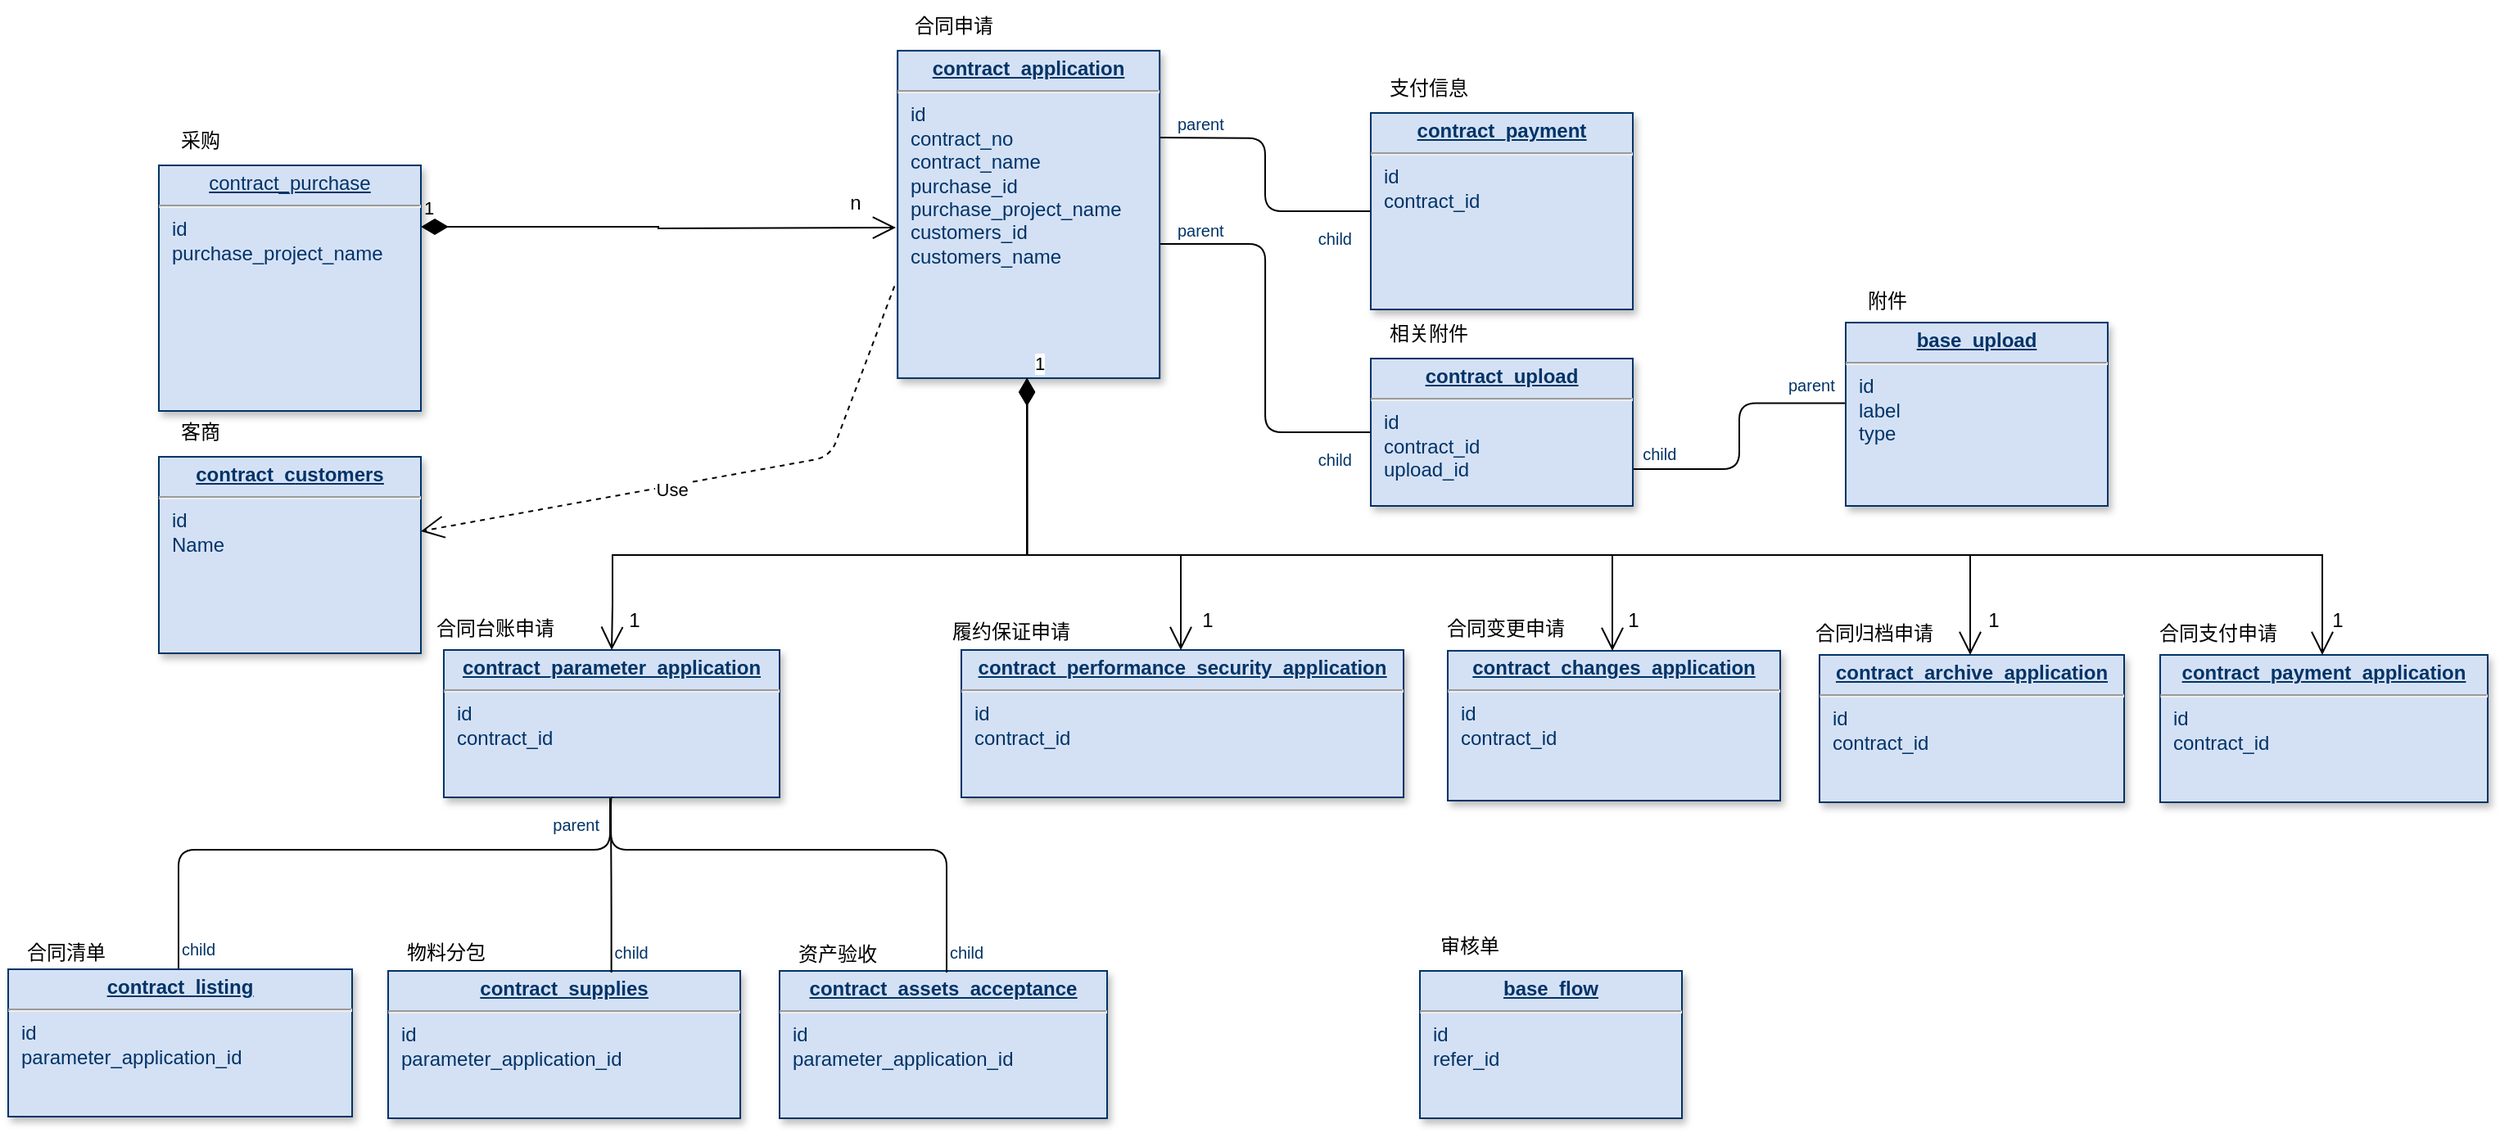 <mxfile version="20.3.6" type="github">
  <diagram name="合同" id="efa7a0a1-bf9b-a30e-e6df-94a7791c09e9">
    <mxGraphModel dx="1295" dy="580" grid="1" gridSize="10" guides="1" tooltips="1" connect="1" arrows="1" fold="1" page="1" pageScale="1" pageWidth="826" pageHeight="1169" background="none" math="0" shadow="0">
      <root>
        <mxCell id="0" />
        <mxCell id="1" parent="0" />
        <mxCell id="OqCfkfcgzq9piRNMNPS6-114" value="1" style="endArrow=open;html=1;endSize=12;startArrow=diamondThin;startSize=14;startFill=1;edgeStyle=orthogonalEdgeStyle;align=left;verticalAlign=bottom;rounded=0;exitX=1;exitY=0.25;exitDx=0;exitDy=0;" edge="1" parent="1" source="24">
          <mxGeometry x="-1" y="3" relative="1" as="geometry">
            <mxPoint x="470" y="620" as="sourcePoint" />
            <mxPoint x="590" y="640" as="targetPoint" />
          </mxGeometry>
        </mxCell>
        <mxCell id="OqCfkfcgzq9piRNMNPS6-115" value="n" style="text;html=1;align=center;verticalAlign=middle;resizable=0;points=[];autosize=1;strokeColor=none;fillColor=none;" vertex="1" parent="1">
          <mxGeometry x="550" y="610" width="30" height="30" as="geometry" />
        </mxCell>
        <mxCell id="OqCfkfcgzq9piRNMNPS6-117" value="Use" style="endArrow=open;endSize=12;dashed=1;exitX=-0.012;exitY=0.719;exitDx=0;exitDy=0;exitPerimeter=0;" edge="1" parent="1" target="OqCfkfcgzq9piRNMNPS6-116" source="29">
          <mxGeometry as="geometry">
            <mxPoint x="600" y="800" as="sourcePoint" />
            <mxPoint x="590" y="698.36" as="targetPoint" />
            <Array as="points">
              <mxPoint x="550" y="780" />
            </Array>
            <mxPoint x="9" y="49" as="offset" />
          </mxGeometry>
        </mxCell>
        <mxCell id="OqCfkfcgzq9piRNMNPS6-118" value="" style="endArrow=none;edgeStyle=orthogonalEdgeStyle;entryX=0;entryY=0.5;entryDx=0;entryDy=0;" edge="1" parent="1" target="22">
          <mxGeometry x="560" y="597.5" as="geometry">
            <mxPoint x="750" y="585.0" as="sourcePoint" />
            <mxPoint x="820" y="585.0" as="targetPoint" />
          </mxGeometry>
        </mxCell>
        <mxCell id="OqCfkfcgzq9piRNMNPS6-119" value="parent" style="resizable=0;align=left;verticalAlign=bottom;labelBackgroundColor=#ffffff;fontSize=10;strokeColor=#003366;shadow=1;fillColor=#D4E1F5;fontColor=#003366" connectable="0" vertex="1" parent="OqCfkfcgzq9piRNMNPS6-118">
          <mxGeometry x="-1" relative="1" as="geometry">
            <mxPoint x="10" as="offset" />
          </mxGeometry>
        </mxCell>
        <mxCell id="OqCfkfcgzq9piRNMNPS6-120" value="child" style="resizable=0;align=right;verticalAlign=bottom;labelBackgroundColor=#ffffff;fontSize=10;strokeColor=#003366;shadow=1;fillColor=#D4E1F5;fontColor=#003366" connectable="0" vertex="1" parent="OqCfkfcgzq9piRNMNPS6-118">
          <mxGeometry x="1" relative="1" as="geometry">
            <mxPoint x="-10" y="25" as="offset" />
          </mxGeometry>
        </mxCell>
        <mxCell id="OqCfkfcgzq9piRNMNPS6-123" value="" style="endArrow=none;edgeStyle=orthogonalEdgeStyle;entryX=1;entryY=0.75;entryDx=0;entryDy=0;exitX=0;exitY=0.44;exitDx=0;exitDy=0;exitPerimeter=0;" edge="1" parent="1" source="OqCfkfcgzq9piRNMNPS6-122" target="OqCfkfcgzq9piRNMNPS6-121">
          <mxGeometry x="850" y="719.46" as="geometry">
            <mxPoint x="1140" y="650" as="sourcePoint" />
            <mxPoint x="1170" y="641.96" as="targetPoint" />
          </mxGeometry>
        </mxCell>
        <mxCell id="OqCfkfcgzq9piRNMNPS6-124" value="parent" style="resizable=0;align=left;verticalAlign=bottom;labelBackgroundColor=#ffffff;fontSize=10;strokeColor=#003366;shadow=1;fillColor=#D4E1F5;fontColor=#003366" connectable="0" vertex="1" parent="OqCfkfcgzq9piRNMNPS6-123">
          <mxGeometry x="-1" relative="1" as="geometry">
            <mxPoint x="-37" y="-3" as="offset" />
          </mxGeometry>
        </mxCell>
        <mxCell id="OqCfkfcgzq9piRNMNPS6-125" value="child" style="resizable=0;align=right;verticalAlign=bottom;labelBackgroundColor=#ffffff;fontSize=10;strokeColor=#003366;shadow=1;fillColor=#D4E1F5;fontColor=#003366" connectable="0" vertex="1" parent="OqCfkfcgzq9piRNMNPS6-123">
          <mxGeometry x="1" relative="1" as="geometry">
            <mxPoint x="28" y="-1" as="offset" />
          </mxGeometry>
        </mxCell>
        <mxCell id="OqCfkfcgzq9piRNMNPS6-126" value="" style="endArrow=none;edgeStyle=orthogonalEdgeStyle;entryX=0;entryY=0.5;entryDx=0;entryDy=0;exitX=0.993;exitY=0.59;exitDx=0;exitDy=0;exitPerimeter=0;" edge="1" parent="1" source="29" target="OqCfkfcgzq9piRNMNPS6-121">
          <mxGeometry x="570" y="607.5" as="geometry">
            <mxPoint x="760" y="595.0" as="sourcePoint" />
            <mxPoint x="890" y="530" as="targetPoint" />
          </mxGeometry>
        </mxCell>
        <mxCell id="OqCfkfcgzq9piRNMNPS6-127" value="parent" style="resizable=0;align=left;verticalAlign=bottom;labelBackgroundColor=#ffffff;fontSize=10;strokeColor=#003366;shadow=1;fillColor=#D4E1F5;fontColor=#003366" connectable="0" vertex="1" parent="OqCfkfcgzq9piRNMNPS6-126">
          <mxGeometry x="-1" relative="1" as="geometry">
            <mxPoint x="10" as="offset" />
          </mxGeometry>
        </mxCell>
        <mxCell id="OqCfkfcgzq9piRNMNPS6-128" value="child" style="resizable=0;align=right;verticalAlign=bottom;labelBackgroundColor=#ffffff;fontSize=10;strokeColor=#003366;shadow=1;fillColor=#D4E1F5;fontColor=#003366" connectable="0" vertex="1" parent="OqCfkfcgzq9piRNMNPS6-126">
          <mxGeometry x="1" relative="1" as="geometry">
            <mxPoint x="-10" y="25" as="offset" />
          </mxGeometry>
        </mxCell>
        <mxCell id="OqCfkfcgzq9piRNMNPS6-135" value="" style="endArrow=none;edgeStyle=orthogonalEdgeStyle;entryX=0.5;entryY=1;entryDx=0;entryDy=0;exitX=0.5;exitY=0;exitDx=0;exitDy=0;" edge="1" parent="1">
          <mxGeometry x="63.04" y="1032.54" as="geometry">
            <mxPoint x="152" y="1093" as="sourcePoint" />
            <mxPoint x="415.5" y="988" as="targetPoint" />
            <Array as="points">
              <mxPoint x="229" y="1020" />
              <mxPoint x="414" y="1020" />
            </Array>
          </mxGeometry>
        </mxCell>
        <mxCell id="OqCfkfcgzq9piRNMNPS6-136" value="child" style="resizable=0;align=left;verticalAlign=bottom;labelBackgroundColor=#ffffff;fontSize=10;strokeColor=#003366;shadow=1;fillColor=#D4E1F5;fontColor=#003366" connectable="0" vertex="1" parent="OqCfkfcgzq9piRNMNPS6-135">
          <mxGeometry x="-1" relative="1" as="geometry">
            <mxPoint y="-4" as="offset" />
          </mxGeometry>
        </mxCell>
        <mxCell id="OqCfkfcgzq9piRNMNPS6-137" value="parent" style="resizable=0;align=right;verticalAlign=bottom;labelBackgroundColor=#ffffff;fontSize=10;strokeColor=#003366;shadow=1;fillColor=#D4E1F5;fontColor=#003366" connectable="0" vertex="1" parent="OqCfkfcgzq9piRNMNPS6-135">
          <mxGeometry x="1" relative="1" as="geometry">
            <mxPoint x="-5" y="25" as="offset" />
          </mxGeometry>
        </mxCell>
        <mxCell id="OqCfkfcgzq9piRNMNPS6-150" value="" style="group" vertex="1" connectable="0" parent="1">
          <mxGeometry x="519" y="1069" width="200" height="116" as="geometry" />
        </mxCell>
        <mxCell id="OqCfkfcgzq9piRNMNPS6-164" value="" style="group" vertex="1" connectable="0" parent="OqCfkfcgzq9piRNMNPS6-150">
          <mxGeometry width="200" height="116" as="geometry" />
        </mxCell>
        <mxCell id="OqCfkfcgzq9piRNMNPS6-131" value="&lt;p style=&quot;margin: 0px ; margin-top: 4px ; text-align: center ; text-decoration: underline&quot;&gt;&lt;strong&gt;contract_&lt;/strong&gt;&lt;b style=&quot;background-color: initial;&quot;&gt;&lt;u&gt;assets_acceptance&lt;/u&gt;&lt;/b&gt;&lt;/p&gt;&lt;hr&gt;&lt;p style=&quot;margin: 0px ; margin-left: 8px&quot;&gt;id&lt;/p&gt;&lt;p style=&quot;margin: 0px ; margin-left: 8px&quot;&gt;parameter_application_id&lt;br&gt;&lt;/p&gt;" style="verticalAlign=top;align=left;overflow=fill;fontSize=12;fontFamily=Helvetica;html=1;strokeColor=#003366;shadow=1;fillColor=#D4E1F5;fontColor=#003366" vertex="1" parent="OqCfkfcgzq9piRNMNPS6-164">
          <mxGeometry y="25" width="200" height="90" as="geometry" />
        </mxCell>
        <mxCell id="OqCfkfcgzq9piRNMNPS6-149" value="资产验收" style="text;html=1;align=center;verticalAlign=middle;resizable=0;points=[];autosize=1;strokeColor=none;fillColor=none;" vertex="1" parent="OqCfkfcgzq9piRNMNPS6-164">
          <mxGeometry width="70" height="30" as="geometry" />
        </mxCell>
        <mxCell id="OqCfkfcgzq9piRNMNPS6-159" value="" style="group" vertex="1" connectable="0" parent="1">
          <mxGeometry x="140" y="750" width="160.0" height="150.0" as="geometry" />
        </mxCell>
        <mxCell id="OqCfkfcgzq9piRNMNPS6-116" value="&lt;p style=&quot;margin: 0px; margin-top: 4px; text-align: center; text-decoration: underline;&quot;&gt;&lt;strong&gt;contract_c&lt;/strong&gt;&lt;b style=&quot;background-color: initial;&quot;&gt;&lt;u&gt;ustomers&lt;/u&gt;&lt;/b&gt;&lt;/p&gt;&lt;hr&gt;&lt;p style=&quot;margin: 0px; margin-left: 8px;&quot;&gt;id&lt;br&gt;Name&lt;/p&gt;&lt;p style=&quot;margin: 0px; margin-left: 8px;&quot;&gt;&lt;br&gt;&lt;/p&gt;" style="verticalAlign=top;align=left;overflow=fill;fontSize=12;fontFamily=Helvetica;html=1;strokeColor=#003366;shadow=1;fillColor=#D4E1F5;fontColor=#003366" vertex="1" parent="OqCfkfcgzq9piRNMNPS6-159">
          <mxGeometry x="1.137e-13" y="30.0" width="160" height="120" as="geometry" />
        </mxCell>
        <mxCell id="OqCfkfcgzq9piRNMNPS6-157" value="客商" style="text;html=1;align=center;verticalAlign=middle;resizable=0;points=[];autosize=1;strokeColor=none;fillColor=none;" vertex="1" parent="OqCfkfcgzq9piRNMNPS6-159">
          <mxGeometry width="50" height="30" as="geometry" />
        </mxCell>
        <mxCell id="OqCfkfcgzq9piRNMNPS6-161" value="" style="group" vertex="1" connectable="0" parent="1">
          <mxGeometry x="140" y="572" width="160.0" height="180.0" as="geometry" />
        </mxCell>
        <mxCell id="24" value="&lt;p style=&quot;margin: 0px; margin-top: 4px; text-align: center; text-decoration: underline;&quot;&gt;&lt;span style=&quot;text-align: left;&quot;&gt;contract_purchase&lt;/span&gt;&lt;br&gt;&lt;/p&gt;&lt;hr&gt;&lt;p style=&quot;margin: 0px; margin-left: 8px;&quot;&gt;id&lt;/p&gt;&lt;p style=&quot;margin: 0px; margin-left: 8px;&quot;&gt;purchase_project_name&lt;br&gt;&lt;/p&gt;&lt;p style=&quot;margin: 0px; margin-left: 8px;&quot;&gt;&lt;br&gt;&lt;/p&gt;" style="verticalAlign=top;align=left;overflow=fill;fontSize=12;fontFamily=Helvetica;html=1;strokeColor=#003366;shadow=1;fillColor=#D4E1F5;fontColor=#003366" parent="OqCfkfcgzq9piRNMNPS6-161" vertex="1">
          <mxGeometry x="2.274e-13" y="30.0" width="160" height="150" as="geometry" />
        </mxCell>
        <mxCell id="OqCfkfcgzq9piRNMNPS6-160" value="采购" style="text;html=1;align=center;verticalAlign=middle;resizable=0;points=[];autosize=1;strokeColor=none;fillColor=none;" vertex="1" parent="OqCfkfcgzq9piRNMNPS6-161">
          <mxGeometry width="50" height="30" as="geometry" />
        </mxCell>
        <mxCell id="OqCfkfcgzq9piRNMNPS6-162" value="" style="group" vertex="1" connectable="0" parent="1">
          <mxGeometry x="314" y="870" width="205" height="118" as="geometry" />
        </mxCell>
        <mxCell id="34" value="&lt;p style=&quot;margin: 4px 0px 0px; text-align: center;&quot;&gt;&lt;b&gt;&lt;u&gt;contract_parameter_application&lt;/u&gt;&lt;/b&gt;&lt;br&gt;&lt;/p&gt;&lt;hr&gt;&lt;p style=&quot;margin: 0px ; margin-left: 8px&quot;&gt;id&lt;/p&gt;&lt;p style=&quot;margin: 0px ; margin-left: 8px&quot;&gt;contract_id&lt;br&gt;&lt;/p&gt;&lt;p style=&quot;margin: 0px ; margin-left: 8px&quot;&gt;&lt;br&gt;&lt;/p&gt;" style="verticalAlign=top;align=left;overflow=fill;fontSize=12;fontFamily=Helvetica;html=1;strokeColor=#003366;shadow=1;fillColor=#D4E1F5;fontColor=#003366" parent="OqCfkfcgzq9piRNMNPS6-162" vertex="1">
          <mxGeometry y="28.0" width="205" height="90.0" as="geometry" />
        </mxCell>
        <mxCell id="OqCfkfcgzq9piRNMNPS6-155" value="合同台账申请" style="text;html=1;align=center;verticalAlign=middle;resizable=0;points=[];autosize=1;strokeColor=none;fillColor=none;" vertex="1" parent="OqCfkfcgzq9piRNMNPS6-162">
          <mxGeometry x="-19.219" width="100" height="30" as="geometry" />
        </mxCell>
        <mxCell id="OqCfkfcgzq9piRNMNPS6-163" value="" style="group" vertex="1" connectable="0" parent="1">
          <mxGeometry x="48" y="1068" width="210" height="116.0" as="geometry" />
        </mxCell>
        <mxCell id="OqCfkfcgzq9piRNMNPS6-129" value="&lt;p style=&quot;margin: 0px ; margin-top: 4px ; text-align: center ; text-decoration: underline&quot;&gt;&lt;strong&gt;contract_&lt;/strong&gt;&lt;b style=&quot;background-color: initial;&quot;&gt;&lt;u&gt;listing&lt;/u&gt;&lt;/b&gt;&lt;/p&gt;&lt;hr&gt;&lt;p style=&quot;margin: 0px ; margin-left: 8px&quot;&gt;id&lt;/p&gt;&lt;p style=&quot;margin: 0px ; margin-left: 8px&quot;&gt;parameter_application_id&lt;/p&gt;" style="verticalAlign=top;align=left;overflow=fill;fontSize=12;fontFamily=Helvetica;html=1;strokeColor=#003366;shadow=1;fillColor=#D4E1F5;fontColor=#003366" vertex="1" parent="OqCfkfcgzq9piRNMNPS6-163">
          <mxGeometry y="25" width="210" height="90" as="geometry" />
        </mxCell>
        <mxCell id="OqCfkfcgzq9piRNMNPS6-153" value="合同清单" style="text;html=1;align=center;verticalAlign=middle;resizable=0;points=[];autosize=1;strokeColor=none;fillColor=none;" vertex="1" parent="OqCfkfcgzq9piRNMNPS6-163">
          <mxGeometry width="70" height="30" as="geometry" />
        </mxCell>
        <mxCell id="OqCfkfcgzq9piRNMNPS6-165" value="" style="group" vertex="1" connectable="0" parent="1">
          <mxGeometry x="280" y="1068" width="215" height="117" as="geometry" />
        </mxCell>
        <mxCell id="OqCfkfcgzq9piRNMNPS6-130" value="&lt;p style=&quot;margin: 0px ; margin-top: 4px ; text-align: center ; text-decoration: underline&quot;&gt;&lt;strong&gt;contract_&lt;/strong&gt;&lt;b style=&quot;background-color: initial;&quot;&gt;&lt;u&gt;supplies&lt;/u&gt;&lt;/b&gt;&lt;/p&gt;&lt;hr&gt;&lt;p style=&quot;margin: 0px ; margin-left: 8px&quot;&gt;id&lt;/p&gt;&lt;p style=&quot;margin: 0px ; margin-left: 8px&quot;&gt;parameter_application_id&lt;br&gt;&lt;/p&gt;" style="verticalAlign=top;align=left;overflow=fill;fontSize=12;fontFamily=Helvetica;html=1;strokeColor=#003366;shadow=1;fillColor=#D4E1F5;fontColor=#003366" vertex="1" parent="OqCfkfcgzq9piRNMNPS6-165">
          <mxGeometry y="26.0" width="215" height="90.0" as="geometry" />
        </mxCell>
        <mxCell id="OqCfkfcgzq9piRNMNPS6-151" value="物料分包" style="text;html=1;align=center;verticalAlign=middle;resizable=0;points=[];autosize=1;strokeColor=none;fillColor=none;" vertex="1" parent="OqCfkfcgzq9piRNMNPS6-165">
          <mxGeometry width="70" height="30" as="geometry" />
        </mxCell>
        <mxCell id="OqCfkfcgzq9piRNMNPS6-166" value="" style="group" vertex="1" connectable="0" parent="1">
          <mxGeometry x="630" y="872" width="270" height="116" as="geometry" />
        </mxCell>
        <mxCell id="OqCfkfcgzq9piRNMNPS6-133" value="&lt;p style=&quot;margin: 0px ; margin-top: 4px ; text-align: center ; text-decoration: underline&quot;&gt;&lt;strong&gt;contract_&lt;/strong&gt;&lt;b style=&quot;background-color: initial;&quot;&gt;&lt;u&gt;performance_security_application&lt;/u&gt;&lt;/b&gt;&lt;/p&gt;&lt;hr&gt;&lt;p style=&quot;margin: 0px ; margin-left: 8px&quot;&gt;id&lt;/p&gt;&lt;p style=&quot;margin: 0px ; margin-left: 8px&quot;&gt;contract_id&lt;br&gt;&lt;/p&gt;" style="verticalAlign=top;align=left;overflow=fill;fontSize=12;fontFamily=Helvetica;html=1;strokeColor=#003366;shadow=1;fillColor=#D4E1F5;fontColor=#003366" vertex="1" parent="OqCfkfcgzq9piRNMNPS6-166">
          <mxGeometry y="26" width="270" height="90" as="geometry" />
        </mxCell>
        <mxCell id="OqCfkfcgzq9piRNMNPS6-147" value="履约保证申请" style="text;html=1;align=center;verticalAlign=middle;resizable=0;points=[];autosize=1;strokeColor=none;fillColor=none;" vertex="1" parent="OqCfkfcgzq9piRNMNPS6-166">
          <mxGeometry x="-20.25" width="100" height="30" as="geometry" />
        </mxCell>
        <mxCell id="OqCfkfcgzq9piRNMNPS6-169" value="" style="group" vertex="1" connectable="0" parent="1">
          <mxGeometry x="880" y="540" width="160" height="150" as="geometry" />
        </mxCell>
        <mxCell id="22" value="&lt;p style=&quot;margin: 0px; margin-top: 4px; text-align: center; text-decoration: underline;&quot;&gt;&lt;strong&gt;contract_p&lt;/strong&gt;&lt;b style=&quot;background-color: initial;&quot;&gt;&lt;u&gt;ayment&lt;/u&gt;&lt;/b&gt;&lt;/p&gt;&lt;hr&gt;&lt;p style=&quot;margin: 0px; margin-left: 8px;&quot;&gt;id&lt;/p&gt;&lt;p style=&quot;margin: 0px; margin-left: 8px;&quot;&gt;contract_id&lt;/p&gt;&lt;p style=&quot;margin: 0px; margin-left: 8px;&quot;&gt;&lt;br&gt;&lt;/p&gt;" style="verticalAlign=top;align=left;overflow=fill;fontSize=12;fontFamily=Helvetica;html=1;strokeColor=#003366;shadow=1;fillColor=#D4E1F5;fontColor=#003366" parent="OqCfkfcgzq9piRNMNPS6-169" vertex="1">
          <mxGeometry y="30" width="160" height="120" as="geometry" />
        </mxCell>
        <mxCell id="OqCfkfcgzq9piRNMNPS6-168" value="支付信息" style="text;html=1;align=center;verticalAlign=middle;resizable=0;points=[];autosize=1;strokeColor=none;fillColor=none;" vertex="1" parent="OqCfkfcgzq9piRNMNPS6-169">
          <mxGeometry width="70" height="30" as="geometry" />
        </mxCell>
        <mxCell id="OqCfkfcgzq9piRNMNPS6-170" value="" style="group" vertex="1" connectable="0" parent="1">
          <mxGeometry x="590" y="501.96" width="161.08" height="230.0" as="geometry" />
        </mxCell>
        <mxCell id="29" value="&lt;p style=&quot;margin: 4px 0px 0px; text-align: center;&quot;&gt;&lt;b&gt;&lt;u&gt;contract_application&lt;/u&gt;&lt;/b&gt;&lt;br&gt;&lt;/p&gt;&lt;hr&gt;&lt;p style=&quot;margin: 0px; margin-left: 8px;&quot;&gt;id&lt;/p&gt;&lt;p style=&quot;margin: 0px; margin-left: 8px;&quot;&gt;contract_no&lt;/p&gt;&lt;p style=&quot;margin: 0px; margin-left: 8px;&quot;&gt;contract_name&lt;br&gt;&lt;/p&gt;&lt;p style=&quot;margin: 0px; margin-left: 8px;&quot;&gt;purchase_id&lt;/p&gt;&lt;p style=&quot;margin: 0px; margin-left: 8px;&quot;&gt;purchase_project_name&lt;/p&gt;&lt;p style=&quot;margin: 0px; margin-left: 8px;&quot;&gt;customers_id&lt;/p&gt;&lt;p style=&quot;margin: 0px; margin-left: 8px;&quot;&gt;customers_name&lt;/p&gt;&lt;p style=&quot;margin: 0px; margin-left: 8px;&quot;&gt;&lt;br&gt;&lt;/p&gt;" style="verticalAlign=top;align=left;overflow=fill;fontSize=12;fontFamily=Helvetica;html=1;strokeColor=#003366;shadow=1;fillColor=#D4E1F5;fontColor=#003366" parent="OqCfkfcgzq9piRNMNPS6-170" vertex="1">
          <mxGeometry x="1.08" y="30.0" width="160" height="200" as="geometry" />
        </mxCell>
        <mxCell id="OqCfkfcgzq9piRNMNPS6-167" value="合同申请" style="text;html=1;align=center;verticalAlign=middle;resizable=0;points=[];autosize=1;strokeColor=none;fillColor=none;" vertex="1" parent="OqCfkfcgzq9piRNMNPS6-170">
          <mxGeometry width="70" height="30" as="geometry" />
        </mxCell>
        <mxCell id="OqCfkfcgzq9piRNMNPS6-172" value="" style="group" vertex="1" connectable="0" parent="1">
          <mxGeometry x="880" y="690" width="160" height="120.0" as="geometry" />
        </mxCell>
        <mxCell id="OqCfkfcgzq9piRNMNPS6-121" value="&lt;p style=&quot;margin: 0px ; margin-top: 4px ; text-align: center ; text-decoration: underline&quot;&gt;&lt;strong&gt;contract_&lt;/strong&gt;&lt;b style=&quot;background-color: initial;&quot;&gt;&lt;u&gt;upload&lt;/u&gt;&lt;/b&gt;&lt;/p&gt;&lt;hr&gt;&lt;p style=&quot;margin: 0px ; margin-left: 8px&quot;&gt;id&lt;/p&gt;&lt;p style=&quot;margin: 0px ; margin-left: 8px&quot;&gt;contract_id&lt;br&gt;&lt;/p&gt;&lt;p style=&quot;margin: 0px ; margin-left: 8px&quot;&gt;upload_id&lt;/p&gt;&lt;p style=&quot;margin: 0px ; margin-left: 8px&quot;&gt;&lt;br&gt;&lt;/p&gt;" style="verticalAlign=top;align=left;overflow=fill;fontSize=12;fontFamily=Helvetica;html=1;strokeColor=#003366;shadow=1;fillColor=#D4E1F5;fontColor=#003366" vertex="1" parent="OqCfkfcgzq9piRNMNPS6-172">
          <mxGeometry y="30.0" width="160" height="90" as="geometry" />
        </mxCell>
        <mxCell id="OqCfkfcgzq9piRNMNPS6-171" value="相关附件" style="text;html=1;align=center;verticalAlign=middle;resizable=0;points=[];autosize=1;strokeColor=none;fillColor=none;" vertex="1" parent="OqCfkfcgzq9piRNMNPS6-172">
          <mxGeometry width="70" height="30" as="geometry" />
        </mxCell>
        <mxCell id="OqCfkfcgzq9piRNMNPS6-174" value="" style="group" vertex="1" connectable="0" parent="1">
          <mxGeometry x="1170" y="680" width="160" height="130" as="geometry" />
        </mxCell>
        <mxCell id="OqCfkfcgzq9piRNMNPS6-122" value="&lt;p style=&quot;margin: 4px 0px 0px; text-align: center;&quot;&gt;&lt;b&gt;&lt;u&gt;base_upload&lt;/u&gt;&lt;/b&gt;&lt;br&gt;&lt;/p&gt;&lt;hr&gt;&lt;p style=&quot;margin: 0px; margin-left: 8px;&quot;&gt;id&lt;/p&gt;&lt;p style=&quot;margin: 0px; margin-left: 8px;&quot;&gt;label&lt;/p&gt;&lt;p style=&quot;margin: 0px; margin-left: 8px;&quot;&gt;type&lt;/p&gt;" style="verticalAlign=top;align=left;overflow=fill;fontSize=12;fontFamily=Helvetica;html=1;strokeColor=#003366;shadow=1;fillColor=#D4E1F5;fontColor=#003366" vertex="1" parent="OqCfkfcgzq9piRNMNPS6-174">
          <mxGeometry y="18.038" width="160" height="111.962" as="geometry" />
        </mxCell>
        <mxCell id="OqCfkfcgzq9piRNMNPS6-173" value="附件" style="text;html=1;align=center;verticalAlign=middle;resizable=0;points=[];autosize=1;strokeColor=none;fillColor=none;" vertex="1" parent="OqCfkfcgzq9piRNMNPS6-174">
          <mxGeometry y="-10" width="50" height="30" as="geometry" />
        </mxCell>
        <mxCell id="OqCfkfcgzq9piRNMNPS6-176" value="" style="group" vertex="1" connectable="0" parent="1">
          <mxGeometry x="910" y="1064" width="160" height="120.0" as="geometry" />
        </mxCell>
        <mxCell id="OqCfkfcgzq9piRNMNPS6-134" value="&lt;p style=&quot;margin: 4px 0px 0px; text-align: center;&quot;&gt;&lt;b&gt;&lt;u&gt;base_flow&lt;/u&gt;&lt;/b&gt;&lt;br&gt;&lt;/p&gt;&lt;hr&gt;&lt;p style=&quot;margin: 0px ; margin-left: 8px&quot;&gt;id&lt;/p&gt;&lt;p style=&quot;margin: 0px ; margin-left: 8px&quot;&gt;refer_id&lt;br&gt;&lt;/p&gt;" style="verticalAlign=top;align=left;overflow=fill;fontSize=12;fontFamily=Helvetica;html=1;strokeColor=#003366;shadow=1;fillColor=#D4E1F5;fontColor=#003366" vertex="1" parent="OqCfkfcgzq9piRNMNPS6-176">
          <mxGeometry y="30.0" width="160" height="90" as="geometry" />
        </mxCell>
        <mxCell id="OqCfkfcgzq9piRNMNPS6-175" value="审核单" style="text;html=1;align=center;verticalAlign=middle;resizable=0;points=[];autosize=1;strokeColor=none;fillColor=none;" vertex="1" parent="OqCfkfcgzq9piRNMNPS6-176">
          <mxGeometry width="60" height="30" as="geometry" />
        </mxCell>
        <mxCell id="OqCfkfcgzq9piRNMNPS6-177" value="" style="group" vertex="1" connectable="0" parent="1">
          <mxGeometry x="927" y="870" width="203" height="120" as="geometry" />
        </mxCell>
        <mxCell id="OqCfkfcgzq9piRNMNPS6-178" value="&lt;p style=&quot;margin: 4px 0px 0px; text-align: center;&quot;&gt;&lt;b&gt;&lt;u&gt;contract_&lt;/u&gt;&lt;/b&gt;&lt;b style=&quot;background-color: initial;&quot;&gt;&lt;u&gt;changes_application&lt;/u&gt;&lt;/b&gt;&lt;/p&gt;&lt;hr&gt;&lt;p style=&quot;margin: 0px ; margin-left: 8px&quot;&gt;id&lt;/p&gt;&lt;p style=&quot;margin: 0px ; margin-left: 8px&quot;&gt;contract_id&lt;br&gt;&lt;/p&gt;&lt;p style=&quot;margin: 0px ; margin-left: 8px&quot;&gt;&lt;br&gt;&lt;/p&gt;" style="verticalAlign=top;align=left;overflow=fill;fontSize=12;fontFamily=Helvetica;html=1;strokeColor=#003366;shadow=1;fillColor=#D4E1F5;fontColor=#003366" vertex="1" parent="OqCfkfcgzq9piRNMNPS6-177">
          <mxGeometry y="28.475" width="203" height="91.525" as="geometry" />
        </mxCell>
        <mxCell id="OqCfkfcgzq9piRNMNPS6-179" value="合同变更申请" style="text;html=1;align=center;verticalAlign=middle;resizable=0;points=[];autosize=1;strokeColor=none;fillColor=none;" vertex="1" parent="OqCfkfcgzq9piRNMNPS6-177">
          <mxGeometry x="-15" width="100" height="30" as="geometry" />
        </mxCell>
        <mxCell id="OqCfkfcgzq9piRNMNPS6-180" value="" style="group" vertex="1" connectable="0" parent="1">
          <mxGeometry x="1154" y="873" width="186" height="118" as="geometry" />
        </mxCell>
        <mxCell id="OqCfkfcgzq9piRNMNPS6-181" value="&lt;p style=&quot;margin: 4px 0px 0px; text-align: center;&quot;&gt;&lt;b&gt;&lt;u&gt;contract_&lt;/u&gt;&lt;/b&gt;&lt;b style=&quot;background-color: initial;&quot;&gt;&lt;u&gt;archive_application&lt;/u&gt;&lt;/b&gt;&lt;/p&gt;&lt;hr&gt;&lt;p style=&quot;margin: 0px ; margin-left: 8px&quot;&gt;id&lt;/p&gt;&lt;p style=&quot;margin: 0px ; margin-left: 8px&quot;&gt;contract_id&lt;br&gt;&lt;/p&gt;&lt;p style=&quot;margin: 0px ; margin-left: 8px&quot;&gt;&lt;br&gt;&lt;/p&gt;" style="verticalAlign=top;align=left;overflow=fill;fontSize=12;fontFamily=Helvetica;html=1;strokeColor=#003366;shadow=1;fillColor=#D4E1F5;fontColor=#003366" vertex="1" parent="OqCfkfcgzq9piRNMNPS6-180">
          <mxGeometry y="28.0" width="186" height="90.0" as="geometry" />
        </mxCell>
        <mxCell id="OqCfkfcgzq9piRNMNPS6-182" value="合同归档申请" style="text;html=1;align=center;verticalAlign=middle;resizable=0;points=[];autosize=1;strokeColor=none;fillColor=none;" vertex="1" parent="OqCfkfcgzq9piRNMNPS6-180">
          <mxGeometry x="-17.438" width="100" height="30" as="geometry" />
        </mxCell>
        <mxCell id="OqCfkfcgzq9piRNMNPS6-183" value="" style="group" vertex="1" connectable="0" parent="1">
          <mxGeometry x="1362" y="873" width="200" height="118" as="geometry" />
        </mxCell>
        <mxCell id="OqCfkfcgzq9piRNMNPS6-186" value="" style="group" vertex="1" connectable="0" parent="OqCfkfcgzq9piRNMNPS6-183">
          <mxGeometry width="200" height="118" as="geometry" />
        </mxCell>
        <mxCell id="OqCfkfcgzq9piRNMNPS6-184" value="&lt;p style=&quot;margin: 4px 0px 0px; text-align: center;&quot;&gt;&lt;b&gt;&lt;u&gt;contract_&lt;/u&gt;&lt;/b&gt;&lt;b style=&quot;background-color: initial;&quot;&gt;&lt;u&gt;payment_application&lt;/u&gt;&lt;/b&gt;&lt;/p&gt;&lt;hr&gt;&lt;p style=&quot;margin: 0px ; margin-left: 8px&quot;&gt;id&lt;/p&gt;&lt;p style=&quot;margin: 0px ; margin-left: 8px&quot;&gt;contract_id&lt;br&gt;&lt;/p&gt;&lt;p style=&quot;margin: 0px ; margin-left: 8px&quot;&gt;&lt;br&gt;&lt;/p&gt;" style="verticalAlign=top;align=left;overflow=fill;fontSize=12;fontFamily=Helvetica;html=1;strokeColor=#003366;shadow=1;fillColor=#D4E1F5;fontColor=#003366" vertex="1" parent="OqCfkfcgzq9piRNMNPS6-186">
          <mxGeometry y="28.0" width="200" height="90.0" as="geometry" />
        </mxCell>
        <mxCell id="OqCfkfcgzq9piRNMNPS6-185" value="合同支付申请" style="text;html=1;align=center;verticalAlign=middle;resizable=0;points=[];autosize=1;strokeColor=none;fillColor=none;" vertex="1" parent="OqCfkfcgzq9piRNMNPS6-186">
          <mxGeometry x="-15" width="100" height="30" as="geometry" />
        </mxCell>
        <mxCell id="OqCfkfcgzq9piRNMNPS6-212" value="" style="endArrow=none;edgeStyle=orthogonalEdgeStyle;exitX=0.634;exitY=0.011;exitDx=0;exitDy=0;exitPerimeter=0;" edge="1" parent="1" source="OqCfkfcgzq9piRNMNPS6-130">
          <mxGeometry x="73.54" y="1004.54" as="geometry">
            <mxPoint x="421" y="1070" as="sourcePoint" />
            <mxPoint x="416" y="1000" as="targetPoint" />
            <Array as="points" />
          </mxGeometry>
        </mxCell>
        <mxCell id="OqCfkfcgzq9piRNMNPS6-213" value="child" style="resizable=0;align=left;verticalAlign=bottom;labelBackgroundColor=#ffffff;fontSize=10;strokeColor=#003366;shadow=1;fillColor=#D4E1F5;fontColor=#003366" connectable="0" vertex="1" parent="OqCfkfcgzq9piRNMNPS6-212">
          <mxGeometry x="-1" relative="1" as="geometry">
            <mxPoint y="-4" as="offset" />
          </mxGeometry>
        </mxCell>
        <mxCell id="OqCfkfcgzq9piRNMNPS6-215" value="" style="endArrow=none;edgeStyle=orthogonalEdgeStyle;entryX=0.5;entryY=1;entryDx=0;entryDy=0;exitX=0.5;exitY=0;exitDx=0;exitDy=0;" edge="1" parent="1">
          <mxGeometry x="85.04" y="1052.54" as="geometry">
            <mxPoint x="621" y="1095" as="sourcePoint" />
            <mxPoint x="417.5" y="988" as="targetPoint" />
            <Array as="points">
              <mxPoint x="621" y="1020" />
              <mxPoint x="416" y="1020" />
            </Array>
          </mxGeometry>
        </mxCell>
        <mxCell id="OqCfkfcgzq9piRNMNPS6-216" value="child" style="resizable=0;align=left;verticalAlign=bottom;labelBackgroundColor=#ffffff;fontSize=10;strokeColor=#003366;shadow=1;fillColor=#D4E1F5;fontColor=#003366" connectable="0" vertex="1" parent="OqCfkfcgzq9piRNMNPS6-215">
          <mxGeometry x="-1" relative="1" as="geometry">
            <mxPoint y="-4" as="offset" />
          </mxGeometry>
        </mxCell>
        <mxCell id="OqCfkfcgzq9piRNMNPS6-220" value="1" style="endArrow=open;html=1;endSize=12;startArrow=diamondThin;startSize=14;startFill=1;edgeStyle=orthogonalEdgeStyle;align=left;verticalAlign=bottom;rounded=0;exitX=0.5;exitY=1;exitDx=0;exitDy=0;entryX=0.5;entryY=0;entryDx=0;entryDy=0;" edge="1" parent="1" target="34">
          <mxGeometry x="-1" y="3" relative="1" as="geometry">
            <mxPoint x="670.08" y="731.96" as="sourcePoint" />
            <mxPoint x="440" y="880" as="targetPoint" />
            <Array as="points">
              <mxPoint x="670" y="840" />
              <mxPoint x="417" y="840" />
              <mxPoint x="417" y="870" />
            </Array>
          </mxGeometry>
        </mxCell>
        <mxCell id="OqCfkfcgzq9piRNMNPS6-221" value="1" style="endArrow=open;html=1;endSize=12;startArrow=diamondThin;startSize=14;startFill=1;edgeStyle=orthogonalEdgeStyle;align=left;verticalAlign=bottom;rounded=0;exitX=0.5;exitY=1;exitDx=0;exitDy=0;entryX=0.5;entryY=0;entryDx=0;entryDy=0;" edge="1" parent="1">
          <mxGeometry x="-1" y="3" relative="1" as="geometry">
            <mxPoint x="670.08" y="731.96" as="sourcePoint" />
            <mxPoint x="764" y="898" as="targetPoint" />
            <Array as="points">
              <mxPoint x="670" y="840" />
              <mxPoint x="764" y="840" />
            </Array>
          </mxGeometry>
        </mxCell>
        <mxCell id="OqCfkfcgzq9piRNMNPS6-222" value="1" style="endArrow=open;html=1;endSize=12;startArrow=diamondThin;startSize=14;startFill=1;edgeStyle=orthogonalEdgeStyle;align=left;verticalAlign=bottom;rounded=0;exitX=0.5;exitY=1;exitDx=0;exitDy=0;entryX=0.5;entryY=0;entryDx=0;entryDy=0;" edge="1" parent="1">
          <mxGeometry x="-1" y="3" relative="1" as="geometry">
            <mxPoint x="670.08" y="731.96" as="sourcePoint" />
            <mxPoint x="1027.5" y="898.475" as="targetPoint" />
            <Array as="points">
              <mxPoint x="670" y="840" />
              <mxPoint x="1028" y="840" />
            </Array>
          </mxGeometry>
        </mxCell>
        <mxCell id="OqCfkfcgzq9piRNMNPS6-223" value="1" style="endArrow=open;html=1;endSize=12;startArrow=diamondThin;startSize=14;startFill=1;edgeStyle=orthogonalEdgeStyle;align=left;verticalAlign=bottom;rounded=0;entryX=0.5;entryY=0;entryDx=0;entryDy=0;exitX=0.5;exitY=1;exitDx=0;exitDy=0;" edge="1" parent="1">
          <mxGeometry x="-1" y="3" relative="1" as="geometry">
            <mxPoint x="670.08" y="731.96" as="sourcePoint" />
            <mxPoint x="1246" y="901.0" as="targetPoint" />
            <Array as="points">
              <mxPoint x="670" y="840" />
              <mxPoint x="1246" y="840" />
            </Array>
          </mxGeometry>
        </mxCell>
        <mxCell id="OqCfkfcgzq9piRNMNPS6-224" value="1" style="endArrow=open;html=1;endSize=12;startArrow=diamondThin;startSize=14;startFill=1;edgeStyle=orthogonalEdgeStyle;align=left;verticalAlign=bottom;rounded=0;entryX=0.5;entryY=0;entryDx=0;entryDy=0;exitX=0.5;exitY=1;exitDx=0;exitDy=0;" edge="1" parent="1">
          <mxGeometry x="-1" y="3" relative="1" as="geometry">
            <mxPoint x="670.08" y="731.96" as="sourcePoint" />
            <mxPoint x="1461" y="901.0" as="targetPoint" />
            <Array as="points">
              <mxPoint x="670" y="840" />
              <mxPoint x="1461" y="840" />
            </Array>
          </mxGeometry>
        </mxCell>
        <mxCell id="OqCfkfcgzq9piRNMNPS6-225" value="1" style="text;html=1;align=center;verticalAlign=middle;resizable=0;points=[];autosize=1;strokeColor=none;fillColor=none;" vertex="1" parent="1">
          <mxGeometry x="415" y="865" width="30" height="30" as="geometry" />
        </mxCell>
        <mxCell id="OqCfkfcgzq9piRNMNPS6-226" value="1" style="text;html=1;align=center;verticalAlign=middle;resizable=0;points=[];autosize=1;strokeColor=none;fillColor=none;" vertex="1" parent="1">
          <mxGeometry x="765" y="865" width="30" height="30" as="geometry" />
        </mxCell>
        <mxCell id="OqCfkfcgzq9piRNMNPS6-227" value="1" style="text;html=1;align=center;verticalAlign=middle;resizable=0;points=[];autosize=1;strokeColor=none;fillColor=none;" vertex="1" parent="1">
          <mxGeometry x="1025" y="865" width="30" height="30" as="geometry" />
        </mxCell>
        <mxCell id="OqCfkfcgzq9piRNMNPS6-228" value="1" style="text;html=1;align=center;verticalAlign=middle;resizable=0;points=[];autosize=1;strokeColor=none;fillColor=none;" vertex="1" parent="1">
          <mxGeometry x="1245" y="865" width="30" height="30" as="geometry" />
        </mxCell>
        <mxCell id="OqCfkfcgzq9piRNMNPS6-229" value="1" style="text;html=1;align=center;verticalAlign=middle;resizable=0;points=[];autosize=1;strokeColor=none;fillColor=none;" vertex="1" parent="1">
          <mxGeometry x="1455" y="865" width="30" height="30" as="geometry" />
        </mxCell>
      </root>
    </mxGraphModel>
  </diagram>
</mxfile>
